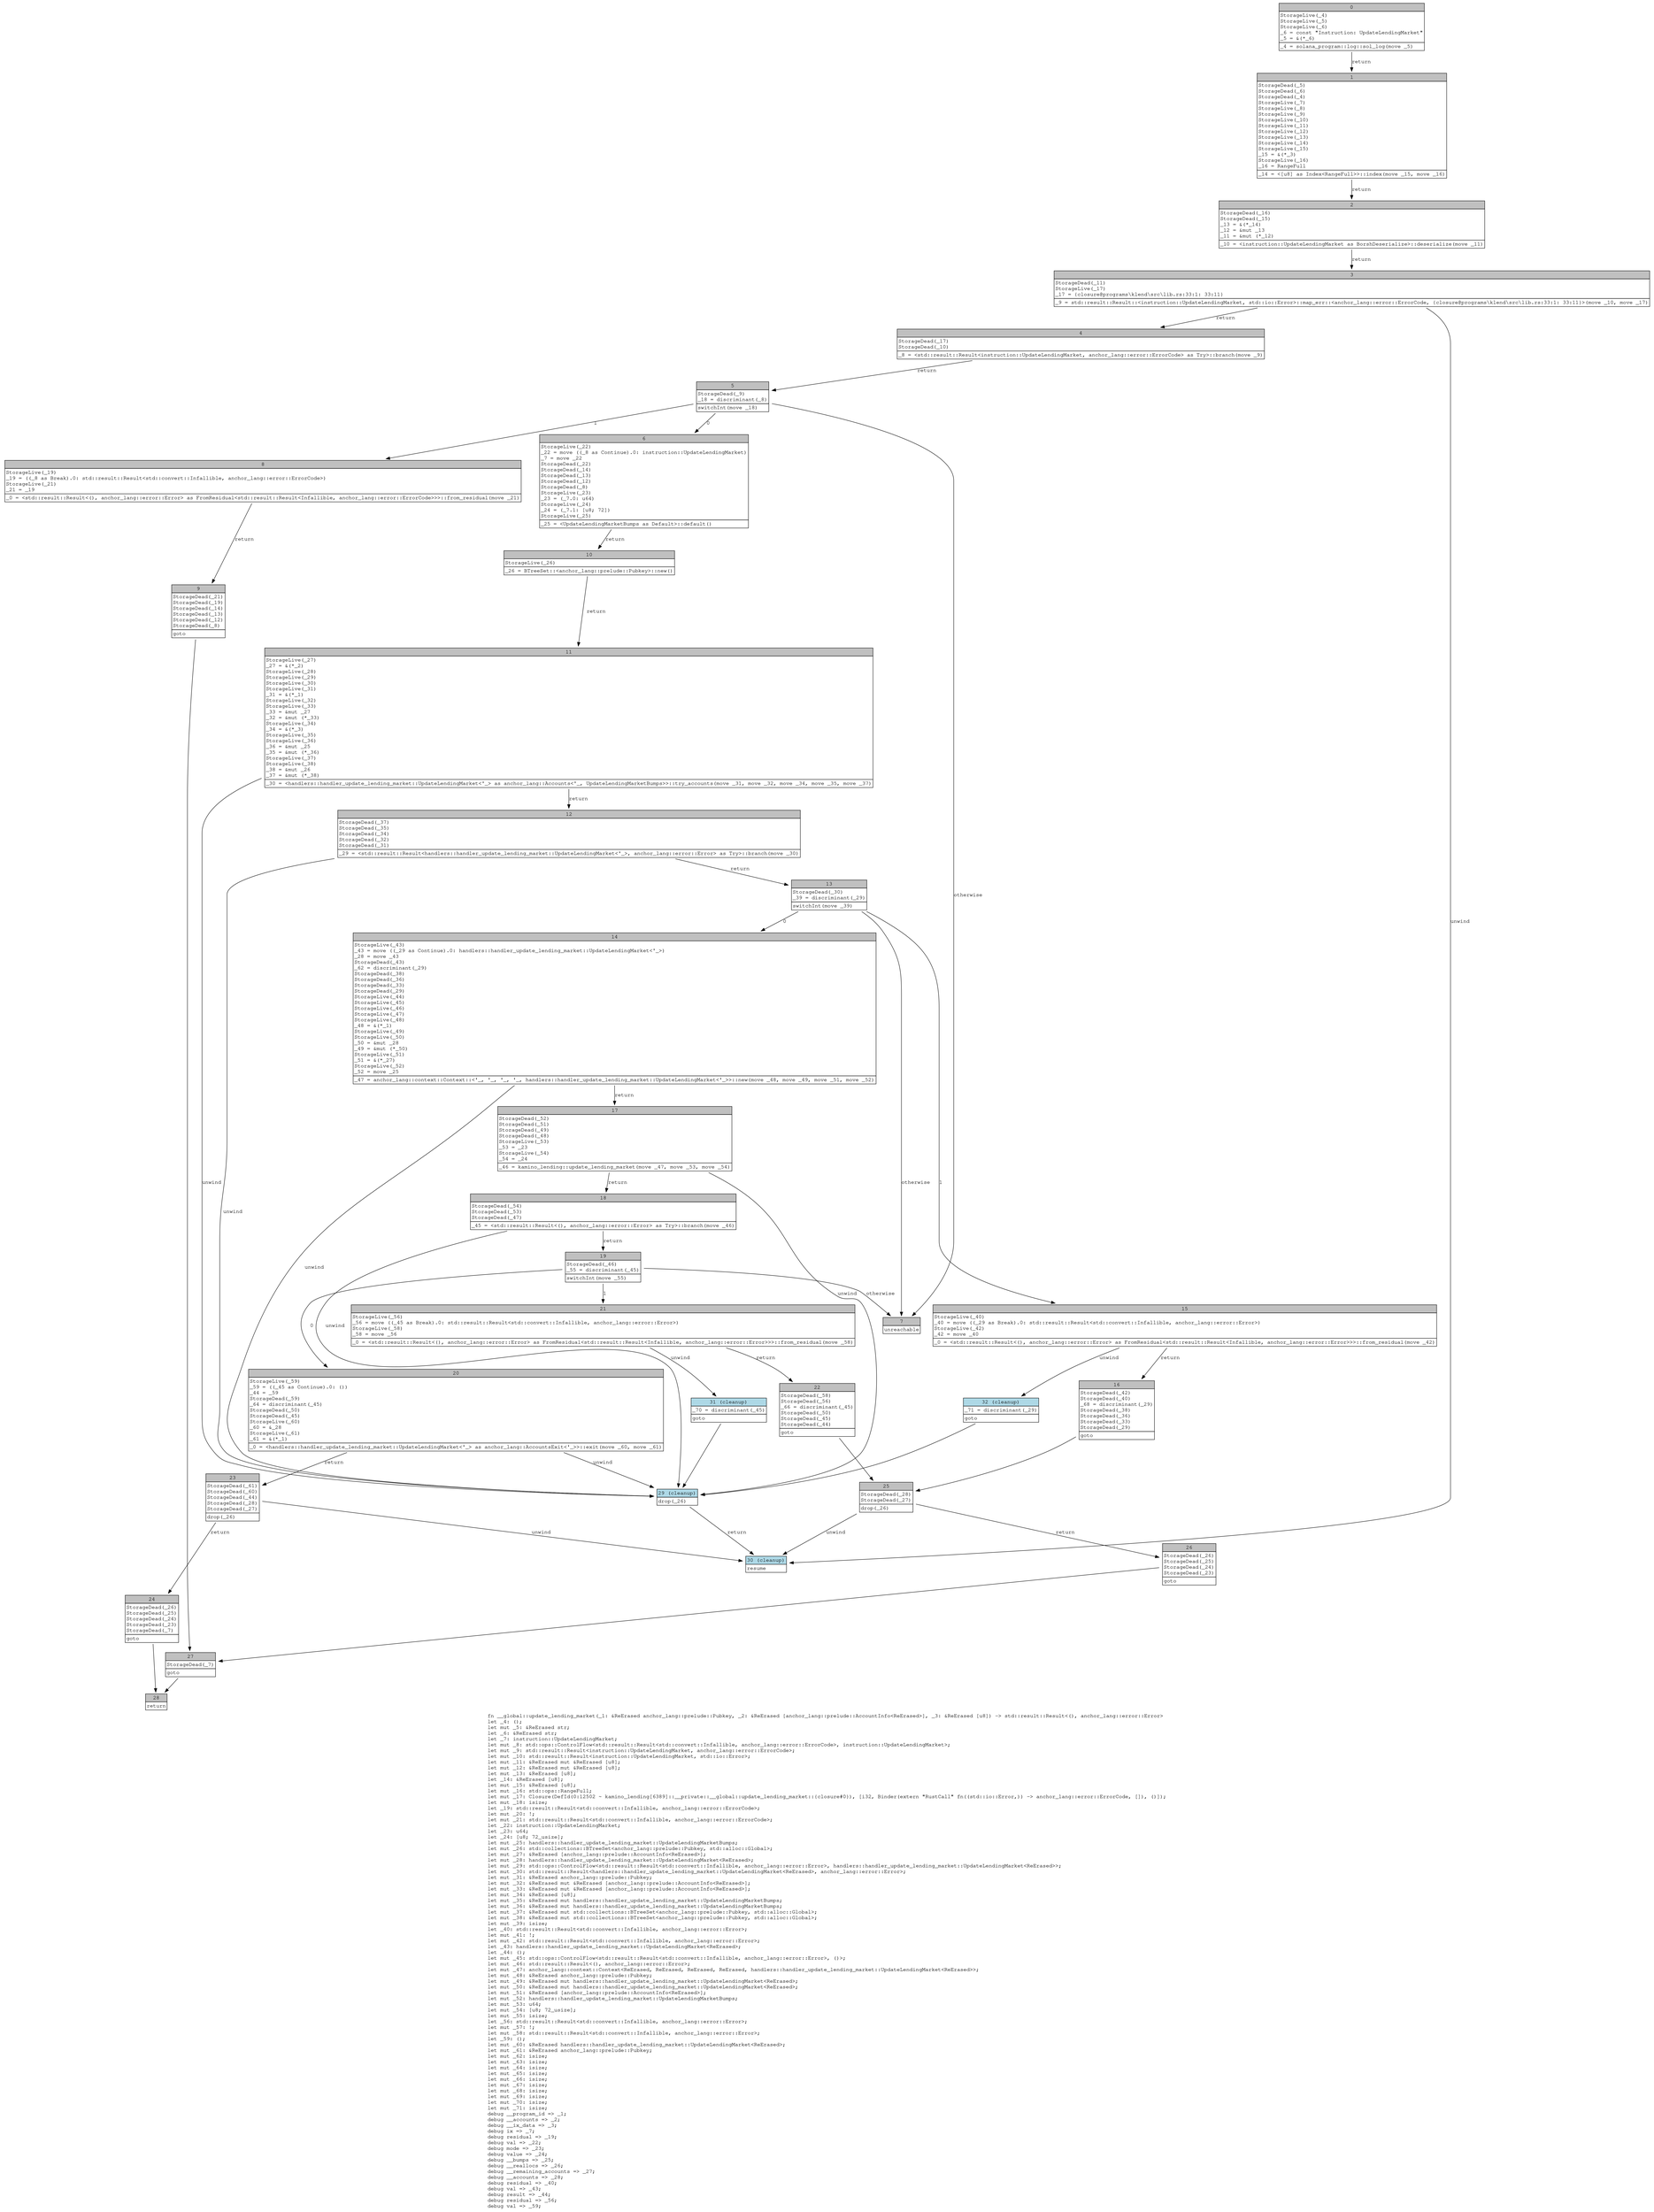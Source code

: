 digraph Mir_0_12500 {
    graph [fontname="Courier, monospace"];
    node [fontname="Courier, monospace"];
    edge [fontname="Courier, monospace"];
    label=<fn __global::update_lending_market(_1: &amp;ReErased anchor_lang::prelude::Pubkey, _2: &amp;ReErased [anchor_lang::prelude::AccountInfo&lt;ReErased&gt;], _3: &amp;ReErased [u8]) -&gt; std::result::Result&lt;(), anchor_lang::error::Error&gt;<br align="left"/>let _4: ();<br align="left"/>let mut _5: &amp;ReErased str;<br align="left"/>let _6: &amp;ReErased str;<br align="left"/>let _7: instruction::UpdateLendingMarket;<br align="left"/>let mut _8: std::ops::ControlFlow&lt;std::result::Result&lt;std::convert::Infallible, anchor_lang::error::ErrorCode&gt;, instruction::UpdateLendingMarket&gt;;<br align="left"/>let mut _9: std::result::Result&lt;instruction::UpdateLendingMarket, anchor_lang::error::ErrorCode&gt;;<br align="left"/>let mut _10: std::result::Result&lt;instruction::UpdateLendingMarket, std::io::Error&gt;;<br align="left"/>let mut _11: &amp;ReErased mut &amp;ReErased [u8];<br align="left"/>let mut _12: &amp;ReErased mut &amp;ReErased [u8];<br align="left"/>let mut _13: &amp;ReErased [u8];<br align="left"/>let _14: &amp;ReErased [u8];<br align="left"/>let mut _15: &amp;ReErased [u8];<br align="left"/>let mut _16: std::ops::RangeFull;<br align="left"/>let mut _17: Closure(DefId(0:12502 ~ kamino_lending[6389]::__private::__global::update_lending_market::{closure#0}), [i32, Binder(extern &quot;RustCall&quot; fn((std::io::Error,)) -&gt; anchor_lang::error::ErrorCode, []), ()]);<br align="left"/>let mut _18: isize;<br align="left"/>let _19: std::result::Result&lt;std::convert::Infallible, anchor_lang::error::ErrorCode&gt;;<br align="left"/>let mut _20: !;<br align="left"/>let mut _21: std::result::Result&lt;std::convert::Infallible, anchor_lang::error::ErrorCode&gt;;<br align="left"/>let _22: instruction::UpdateLendingMarket;<br align="left"/>let _23: u64;<br align="left"/>let _24: [u8; 72_usize];<br align="left"/>let mut _25: handlers::handler_update_lending_market::UpdateLendingMarketBumps;<br align="left"/>let mut _26: std::collections::BTreeSet&lt;anchor_lang::prelude::Pubkey, std::alloc::Global&gt;;<br align="left"/>let mut _27: &amp;ReErased [anchor_lang::prelude::AccountInfo&lt;ReErased&gt;];<br align="left"/>let mut _28: handlers::handler_update_lending_market::UpdateLendingMarket&lt;ReErased&gt;;<br align="left"/>let mut _29: std::ops::ControlFlow&lt;std::result::Result&lt;std::convert::Infallible, anchor_lang::error::Error&gt;, handlers::handler_update_lending_market::UpdateLendingMarket&lt;ReErased&gt;&gt;;<br align="left"/>let mut _30: std::result::Result&lt;handlers::handler_update_lending_market::UpdateLendingMarket&lt;ReErased&gt;, anchor_lang::error::Error&gt;;<br align="left"/>let mut _31: &amp;ReErased anchor_lang::prelude::Pubkey;<br align="left"/>let mut _32: &amp;ReErased mut &amp;ReErased [anchor_lang::prelude::AccountInfo&lt;ReErased&gt;];<br align="left"/>let mut _33: &amp;ReErased mut &amp;ReErased [anchor_lang::prelude::AccountInfo&lt;ReErased&gt;];<br align="left"/>let mut _34: &amp;ReErased [u8];<br align="left"/>let mut _35: &amp;ReErased mut handlers::handler_update_lending_market::UpdateLendingMarketBumps;<br align="left"/>let mut _36: &amp;ReErased mut handlers::handler_update_lending_market::UpdateLendingMarketBumps;<br align="left"/>let mut _37: &amp;ReErased mut std::collections::BTreeSet&lt;anchor_lang::prelude::Pubkey, std::alloc::Global&gt;;<br align="left"/>let mut _38: &amp;ReErased mut std::collections::BTreeSet&lt;anchor_lang::prelude::Pubkey, std::alloc::Global&gt;;<br align="left"/>let mut _39: isize;<br align="left"/>let _40: std::result::Result&lt;std::convert::Infallible, anchor_lang::error::Error&gt;;<br align="left"/>let mut _41: !;<br align="left"/>let mut _42: std::result::Result&lt;std::convert::Infallible, anchor_lang::error::Error&gt;;<br align="left"/>let _43: handlers::handler_update_lending_market::UpdateLendingMarket&lt;ReErased&gt;;<br align="left"/>let _44: ();<br align="left"/>let mut _45: std::ops::ControlFlow&lt;std::result::Result&lt;std::convert::Infallible, anchor_lang::error::Error&gt;, ()&gt;;<br align="left"/>let mut _46: std::result::Result&lt;(), anchor_lang::error::Error&gt;;<br align="left"/>let mut _47: anchor_lang::context::Context&lt;ReErased, ReErased, ReErased, ReErased, handlers::handler_update_lending_market::UpdateLendingMarket&lt;ReErased&gt;&gt;;<br align="left"/>let mut _48: &amp;ReErased anchor_lang::prelude::Pubkey;<br align="left"/>let mut _49: &amp;ReErased mut handlers::handler_update_lending_market::UpdateLendingMarket&lt;ReErased&gt;;<br align="left"/>let mut _50: &amp;ReErased mut handlers::handler_update_lending_market::UpdateLendingMarket&lt;ReErased&gt;;<br align="left"/>let mut _51: &amp;ReErased [anchor_lang::prelude::AccountInfo&lt;ReErased&gt;];<br align="left"/>let mut _52: handlers::handler_update_lending_market::UpdateLendingMarketBumps;<br align="left"/>let mut _53: u64;<br align="left"/>let mut _54: [u8; 72_usize];<br align="left"/>let mut _55: isize;<br align="left"/>let _56: std::result::Result&lt;std::convert::Infallible, anchor_lang::error::Error&gt;;<br align="left"/>let mut _57: !;<br align="left"/>let mut _58: std::result::Result&lt;std::convert::Infallible, anchor_lang::error::Error&gt;;<br align="left"/>let _59: ();<br align="left"/>let mut _60: &amp;ReErased handlers::handler_update_lending_market::UpdateLendingMarket&lt;ReErased&gt;;<br align="left"/>let mut _61: &amp;ReErased anchor_lang::prelude::Pubkey;<br align="left"/>let mut _62: isize;<br align="left"/>let mut _63: isize;<br align="left"/>let mut _64: isize;<br align="left"/>let mut _65: isize;<br align="left"/>let mut _66: isize;<br align="left"/>let mut _67: isize;<br align="left"/>let mut _68: isize;<br align="left"/>let mut _69: isize;<br align="left"/>let mut _70: isize;<br align="left"/>let mut _71: isize;<br align="left"/>debug __program_id =&gt; _1;<br align="left"/>debug __accounts =&gt; _2;<br align="left"/>debug __ix_data =&gt; _3;<br align="left"/>debug ix =&gt; _7;<br align="left"/>debug residual =&gt; _19;<br align="left"/>debug val =&gt; _22;<br align="left"/>debug mode =&gt; _23;<br align="left"/>debug value =&gt; _24;<br align="left"/>debug __bumps =&gt; _25;<br align="left"/>debug __reallocs =&gt; _26;<br align="left"/>debug __remaining_accounts =&gt; _27;<br align="left"/>debug __accounts =&gt; _28;<br align="left"/>debug residual =&gt; _40;<br align="left"/>debug val =&gt; _43;<br align="left"/>debug result =&gt; _44;<br align="left"/>debug residual =&gt; _56;<br align="left"/>debug val =&gt; _59;<br align="left"/>>;
    bb0__0_12500 [shape="none", label=<<table border="0" cellborder="1" cellspacing="0"><tr><td bgcolor="gray" align="center" colspan="1">0</td></tr><tr><td align="left" balign="left">StorageLive(_4)<br/>StorageLive(_5)<br/>StorageLive(_6)<br/>_6 = const &quot;Instruction: UpdateLendingMarket&quot;<br/>_5 = &amp;(*_6)<br/></td></tr><tr><td align="left">_4 = solana_program::log::sol_log(move _5)</td></tr></table>>];
    bb1__0_12500 [shape="none", label=<<table border="0" cellborder="1" cellspacing="0"><tr><td bgcolor="gray" align="center" colspan="1">1</td></tr><tr><td align="left" balign="left">StorageDead(_5)<br/>StorageDead(_6)<br/>StorageDead(_4)<br/>StorageLive(_7)<br/>StorageLive(_8)<br/>StorageLive(_9)<br/>StorageLive(_10)<br/>StorageLive(_11)<br/>StorageLive(_12)<br/>StorageLive(_13)<br/>StorageLive(_14)<br/>StorageLive(_15)<br/>_15 = &amp;(*_3)<br/>StorageLive(_16)<br/>_16 = RangeFull<br/></td></tr><tr><td align="left">_14 = &lt;[u8] as Index&lt;RangeFull&gt;&gt;::index(move _15, move _16)</td></tr></table>>];
    bb2__0_12500 [shape="none", label=<<table border="0" cellborder="1" cellspacing="0"><tr><td bgcolor="gray" align="center" colspan="1">2</td></tr><tr><td align="left" balign="left">StorageDead(_16)<br/>StorageDead(_15)<br/>_13 = &amp;(*_14)<br/>_12 = &amp;mut _13<br/>_11 = &amp;mut (*_12)<br/></td></tr><tr><td align="left">_10 = &lt;instruction::UpdateLendingMarket as BorshDeserialize&gt;::deserialize(move _11)</td></tr></table>>];
    bb3__0_12500 [shape="none", label=<<table border="0" cellborder="1" cellspacing="0"><tr><td bgcolor="gray" align="center" colspan="1">3</td></tr><tr><td align="left" balign="left">StorageDead(_11)<br/>StorageLive(_17)<br/>_17 = {closure@programs\klend\src\lib.rs:33:1: 33:11}<br/></td></tr><tr><td align="left">_9 = std::result::Result::&lt;instruction::UpdateLendingMarket, std::io::Error&gt;::map_err::&lt;anchor_lang::error::ErrorCode, {closure@programs\klend\src\lib.rs:33:1: 33:11}&gt;(move _10, move _17)</td></tr></table>>];
    bb4__0_12500 [shape="none", label=<<table border="0" cellborder="1" cellspacing="0"><tr><td bgcolor="gray" align="center" colspan="1">4</td></tr><tr><td align="left" balign="left">StorageDead(_17)<br/>StorageDead(_10)<br/></td></tr><tr><td align="left">_8 = &lt;std::result::Result&lt;instruction::UpdateLendingMarket, anchor_lang::error::ErrorCode&gt; as Try&gt;::branch(move _9)</td></tr></table>>];
    bb5__0_12500 [shape="none", label=<<table border="0" cellborder="1" cellspacing="0"><tr><td bgcolor="gray" align="center" colspan="1">5</td></tr><tr><td align="left" balign="left">StorageDead(_9)<br/>_18 = discriminant(_8)<br/></td></tr><tr><td align="left">switchInt(move _18)</td></tr></table>>];
    bb6__0_12500 [shape="none", label=<<table border="0" cellborder="1" cellspacing="0"><tr><td bgcolor="gray" align="center" colspan="1">6</td></tr><tr><td align="left" balign="left">StorageLive(_22)<br/>_22 = move ((_8 as Continue).0: instruction::UpdateLendingMarket)<br/>_7 = move _22<br/>StorageDead(_22)<br/>StorageDead(_14)<br/>StorageDead(_13)<br/>StorageDead(_12)<br/>StorageDead(_8)<br/>StorageLive(_23)<br/>_23 = (_7.0: u64)<br/>StorageLive(_24)<br/>_24 = (_7.1: [u8; 72])<br/>StorageLive(_25)<br/></td></tr><tr><td align="left">_25 = &lt;UpdateLendingMarketBumps as Default&gt;::default()</td></tr></table>>];
    bb7__0_12500 [shape="none", label=<<table border="0" cellborder="1" cellspacing="0"><tr><td bgcolor="gray" align="center" colspan="1">7</td></tr><tr><td align="left">unreachable</td></tr></table>>];
    bb8__0_12500 [shape="none", label=<<table border="0" cellborder="1" cellspacing="0"><tr><td bgcolor="gray" align="center" colspan="1">8</td></tr><tr><td align="left" balign="left">StorageLive(_19)<br/>_19 = ((_8 as Break).0: std::result::Result&lt;std::convert::Infallible, anchor_lang::error::ErrorCode&gt;)<br/>StorageLive(_21)<br/>_21 = _19<br/></td></tr><tr><td align="left">_0 = &lt;std::result::Result&lt;(), anchor_lang::error::Error&gt; as FromResidual&lt;std::result::Result&lt;Infallible, anchor_lang::error::ErrorCode&gt;&gt;&gt;::from_residual(move _21)</td></tr></table>>];
    bb9__0_12500 [shape="none", label=<<table border="0" cellborder="1" cellspacing="0"><tr><td bgcolor="gray" align="center" colspan="1">9</td></tr><tr><td align="left" balign="left">StorageDead(_21)<br/>StorageDead(_19)<br/>StorageDead(_14)<br/>StorageDead(_13)<br/>StorageDead(_12)<br/>StorageDead(_8)<br/></td></tr><tr><td align="left">goto</td></tr></table>>];
    bb10__0_12500 [shape="none", label=<<table border="0" cellborder="1" cellspacing="0"><tr><td bgcolor="gray" align="center" colspan="1">10</td></tr><tr><td align="left" balign="left">StorageLive(_26)<br/></td></tr><tr><td align="left">_26 = BTreeSet::&lt;anchor_lang::prelude::Pubkey&gt;::new()</td></tr></table>>];
    bb11__0_12500 [shape="none", label=<<table border="0" cellborder="1" cellspacing="0"><tr><td bgcolor="gray" align="center" colspan="1">11</td></tr><tr><td align="left" balign="left">StorageLive(_27)<br/>_27 = &amp;(*_2)<br/>StorageLive(_28)<br/>StorageLive(_29)<br/>StorageLive(_30)<br/>StorageLive(_31)<br/>_31 = &amp;(*_1)<br/>StorageLive(_32)<br/>StorageLive(_33)<br/>_33 = &amp;mut _27<br/>_32 = &amp;mut (*_33)<br/>StorageLive(_34)<br/>_34 = &amp;(*_3)<br/>StorageLive(_35)<br/>StorageLive(_36)<br/>_36 = &amp;mut _25<br/>_35 = &amp;mut (*_36)<br/>StorageLive(_37)<br/>StorageLive(_38)<br/>_38 = &amp;mut _26<br/>_37 = &amp;mut (*_38)<br/></td></tr><tr><td align="left">_30 = &lt;handlers::handler_update_lending_market::UpdateLendingMarket&lt;'_&gt; as anchor_lang::Accounts&lt;'_, UpdateLendingMarketBumps&gt;&gt;::try_accounts(move _31, move _32, move _34, move _35, move _37)</td></tr></table>>];
    bb12__0_12500 [shape="none", label=<<table border="0" cellborder="1" cellspacing="0"><tr><td bgcolor="gray" align="center" colspan="1">12</td></tr><tr><td align="left" balign="left">StorageDead(_37)<br/>StorageDead(_35)<br/>StorageDead(_34)<br/>StorageDead(_32)<br/>StorageDead(_31)<br/></td></tr><tr><td align="left">_29 = &lt;std::result::Result&lt;handlers::handler_update_lending_market::UpdateLendingMarket&lt;'_&gt;, anchor_lang::error::Error&gt; as Try&gt;::branch(move _30)</td></tr></table>>];
    bb13__0_12500 [shape="none", label=<<table border="0" cellborder="1" cellspacing="0"><tr><td bgcolor="gray" align="center" colspan="1">13</td></tr><tr><td align="left" balign="left">StorageDead(_30)<br/>_39 = discriminant(_29)<br/></td></tr><tr><td align="left">switchInt(move _39)</td></tr></table>>];
    bb14__0_12500 [shape="none", label=<<table border="0" cellborder="1" cellspacing="0"><tr><td bgcolor="gray" align="center" colspan="1">14</td></tr><tr><td align="left" balign="left">StorageLive(_43)<br/>_43 = move ((_29 as Continue).0: handlers::handler_update_lending_market::UpdateLendingMarket&lt;'_&gt;)<br/>_28 = move _43<br/>StorageDead(_43)<br/>_62 = discriminant(_29)<br/>StorageDead(_38)<br/>StorageDead(_36)<br/>StorageDead(_33)<br/>StorageDead(_29)<br/>StorageLive(_44)<br/>StorageLive(_45)<br/>StorageLive(_46)<br/>StorageLive(_47)<br/>StorageLive(_48)<br/>_48 = &amp;(*_1)<br/>StorageLive(_49)<br/>StorageLive(_50)<br/>_50 = &amp;mut _28<br/>_49 = &amp;mut (*_50)<br/>StorageLive(_51)<br/>_51 = &amp;(*_27)<br/>StorageLive(_52)<br/>_52 = move _25<br/></td></tr><tr><td align="left">_47 = anchor_lang::context::Context::&lt;'_, '_, '_, '_, handlers::handler_update_lending_market::UpdateLendingMarket&lt;'_&gt;&gt;::new(move _48, move _49, move _51, move _52)</td></tr></table>>];
    bb15__0_12500 [shape="none", label=<<table border="0" cellborder="1" cellspacing="0"><tr><td bgcolor="gray" align="center" colspan="1">15</td></tr><tr><td align="left" balign="left">StorageLive(_40)<br/>_40 = move ((_29 as Break).0: std::result::Result&lt;std::convert::Infallible, anchor_lang::error::Error&gt;)<br/>StorageLive(_42)<br/>_42 = move _40<br/></td></tr><tr><td align="left">_0 = &lt;std::result::Result&lt;(), anchor_lang::error::Error&gt; as FromResidual&lt;std::result::Result&lt;Infallible, anchor_lang::error::Error&gt;&gt;&gt;::from_residual(move _42)</td></tr></table>>];
    bb16__0_12500 [shape="none", label=<<table border="0" cellborder="1" cellspacing="0"><tr><td bgcolor="gray" align="center" colspan="1">16</td></tr><tr><td align="left" balign="left">StorageDead(_42)<br/>StorageDead(_40)<br/>_68 = discriminant(_29)<br/>StorageDead(_38)<br/>StorageDead(_36)<br/>StorageDead(_33)<br/>StorageDead(_29)<br/></td></tr><tr><td align="left">goto</td></tr></table>>];
    bb17__0_12500 [shape="none", label=<<table border="0" cellborder="1" cellspacing="0"><tr><td bgcolor="gray" align="center" colspan="1">17</td></tr><tr><td align="left" balign="left">StorageDead(_52)<br/>StorageDead(_51)<br/>StorageDead(_49)<br/>StorageDead(_48)<br/>StorageLive(_53)<br/>_53 = _23<br/>StorageLive(_54)<br/>_54 = _24<br/></td></tr><tr><td align="left">_46 = kamino_lending::update_lending_market(move _47, move _53, move _54)</td></tr></table>>];
    bb18__0_12500 [shape="none", label=<<table border="0" cellborder="1" cellspacing="0"><tr><td bgcolor="gray" align="center" colspan="1">18</td></tr><tr><td align="left" balign="left">StorageDead(_54)<br/>StorageDead(_53)<br/>StorageDead(_47)<br/></td></tr><tr><td align="left">_45 = &lt;std::result::Result&lt;(), anchor_lang::error::Error&gt; as Try&gt;::branch(move _46)</td></tr></table>>];
    bb19__0_12500 [shape="none", label=<<table border="0" cellborder="1" cellspacing="0"><tr><td bgcolor="gray" align="center" colspan="1">19</td></tr><tr><td align="left" balign="left">StorageDead(_46)<br/>_55 = discriminant(_45)<br/></td></tr><tr><td align="left">switchInt(move _55)</td></tr></table>>];
    bb20__0_12500 [shape="none", label=<<table border="0" cellborder="1" cellspacing="0"><tr><td bgcolor="gray" align="center" colspan="1">20</td></tr><tr><td align="left" balign="left">StorageLive(_59)<br/>_59 = ((_45 as Continue).0: ())<br/>_44 = _59<br/>StorageDead(_59)<br/>_64 = discriminant(_45)<br/>StorageDead(_50)<br/>StorageDead(_45)<br/>StorageLive(_60)<br/>_60 = &amp;_28<br/>StorageLive(_61)<br/>_61 = &amp;(*_1)<br/></td></tr><tr><td align="left">_0 = &lt;handlers::handler_update_lending_market::UpdateLendingMarket&lt;'_&gt; as anchor_lang::AccountsExit&lt;'_&gt;&gt;::exit(move _60, move _61)</td></tr></table>>];
    bb21__0_12500 [shape="none", label=<<table border="0" cellborder="1" cellspacing="0"><tr><td bgcolor="gray" align="center" colspan="1">21</td></tr><tr><td align="left" balign="left">StorageLive(_56)<br/>_56 = move ((_45 as Break).0: std::result::Result&lt;std::convert::Infallible, anchor_lang::error::Error&gt;)<br/>StorageLive(_58)<br/>_58 = move _56<br/></td></tr><tr><td align="left">_0 = &lt;std::result::Result&lt;(), anchor_lang::error::Error&gt; as FromResidual&lt;std::result::Result&lt;Infallible, anchor_lang::error::Error&gt;&gt;&gt;::from_residual(move _58)</td></tr></table>>];
    bb22__0_12500 [shape="none", label=<<table border="0" cellborder="1" cellspacing="0"><tr><td bgcolor="gray" align="center" colspan="1">22</td></tr><tr><td align="left" balign="left">StorageDead(_58)<br/>StorageDead(_56)<br/>_66 = discriminant(_45)<br/>StorageDead(_50)<br/>StorageDead(_45)<br/>StorageDead(_44)<br/></td></tr><tr><td align="left">goto</td></tr></table>>];
    bb23__0_12500 [shape="none", label=<<table border="0" cellborder="1" cellspacing="0"><tr><td bgcolor="gray" align="center" colspan="1">23</td></tr><tr><td align="left" balign="left">StorageDead(_61)<br/>StorageDead(_60)<br/>StorageDead(_44)<br/>StorageDead(_28)<br/>StorageDead(_27)<br/></td></tr><tr><td align="left">drop(_26)</td></tr></table>>];
    bb24__0_12500 [shape="none", label=<<table border="0" cellborder="1" cellspacing="0"><tr><td bgcolor="gray" align="center" colspan="1">24</td></tr><tr><td align="left" balign="left">StorageDead(_26)<br/>StorageDead(_25)<br/>StorageDead(_24)<br/>StorageDead(_23)<br/>StorageDead(_7)<br/></td></tr><tr><td align="left">goto</td></tr></table>>];
    bb25__0_12500 [shape="none", label=<<table border="0" cellborder="1" cellspacing="0"><tr><td bgcolor="gray" align="center" colspan="1">25</td></tr><tr><td align="left" balign="left">StorageDead(_28)<br/>StorageDead(_27)<br/></td></tr><tr><td align="left">drop(_26)</td></tr></table>>];
    bb26__0_12500 [shape="none", label=<<table border="0" cellborder="1" cellspacing="0"><tr><td bgcolor="gray" align="center" colspan="1">26</td></tr><tr><td align="left" balign="left">StorageDead(_26)<br/>StorageDead(_25)<br/>StorageDead(_24)<br/>StorageDead(_23)<br/></td></tr><tr><td align="left">goto</td></tr></table>>];
    bb27__0_12500 [shape="none", label=<<table border="0" cellborder="1" cellspacing="0"><tr><td bgcolor="gray" align="center" colspan="1">27</td></tr><tr><td align="left" balign="left">StorageDead(_7)<br/></td></tr><tr><td align="left">goto</td></tr></table>>];
    bb28__0_12500 [shape="none", label=<<table border="0" cellborder="1" cellspacing="0"><tr><td bgcolor="gray" align="center" colspan="1">28</td></tr><tr><td align="left">return</td></tr></table>>];
    bb29__0_12500 [shape="none", label=<<table border="0" cellborder="1" cellspacing="0"><tr><td bgcolor="lightblue" align="center" colspan="1">29 (cleanup)</td></tr><tr><td align="left">drop(_26)</td></tr></table>>];
    bb30__0_12500 [shape="none", label=<<table border="0" cellborder="1" cellspacing="0"><tr><td bgcolor="lightblue" align="center" colspan="1">30 (cleanup)</td></tr><tr><td align="left">resume</td></tr></table>>];
    bb31__0_12500 [shape="none", label=<<table border="0" cellborder="1" cellspacing="0"><tr><td bgcolor="lightblue" align="center" colspan="1">31 (cleanup)</td></tr><tr><td align="left" balign="left">_70 = discriminant(_45)<br/></td></tr><tr><td align="left">goto</td></tr></table>>];
    bb32__0_12500 [shape="none", label=<<table border="0" cellborder="1" cellspacing="0"><tr><td bgcolor="lightblue" align="center" colspan="1">32 (cleanup)</td></tr><tr><td align="left" balign="left">_71 = discriminant(_29)<br/></td></tr><tr><td align="left">goto</td></tr></table>>];
    bb0__0_12500 -> bb1__0_12500 [label="return"];
    bb1__0_12500 -> bb2__0_12500 [label="return"];
    bb2__0_12500 -> bb3__0_12500 [label="return"];
    bb3__0_12500 -> bb4__0_12500 [label="return"];
    bb3__0_12500 -> bb30__0_12500 [label="unwind"];
    bb4__0_12500 -> bb5__0_12500 [label="return"];
    bb5__0_12500 -> bb6__0_12500 [label="0"];
    bb5__0_12500 -> bb8__0_12500 [label="1"];
    bb5__0_12500 -> bb7__0_12500 [label="otherwise"];
    bb6__0_12500 -> bb10__0_12500 [label="return"];
    bb8__0_12500 -> bb9__0_12500 [label="return"];
    bb9__0_12500 -> bb27__0_12500 [label=""];
    bb10__0_12500 -> bb11__0_12500 [label="return"];
    bb11__0_12500 -> bb12__0_12500 [label="return"];
    bb11__0_12500 -> bb29__0_12500 [label="unwind"];
    bb12__0_12500 -> bb13__0_12500 [label="return"];
    bb12__0_12500 -> bb29__0_12500 [label="unwind"];
    bb13__0_12500 -> bb14__0_12500 [label="0"];
    bb13__0_12500 -> bb15__0_12500 [label="1"];
    bb13__0_12500 -> bb7__0_12500 [label="otherwise"];
    bb14__0_12500 -> bb17__0_12500 [label="return"];
    bb14__0_12500 -> bb29__0_12500 [label="unwind"];
    bb15__0_12500 -> bb16__0_12500 [label="return"];
    bb15__0_12500 -> bb32__0_12500 [label="unwind"];
    bb16__0_12500 -> bb25__0_12500 [label=""];
    bb17__0_12500 -> bb18__0_12500 [label="return"];
    bb17__0_12500 -> bb29__0_12500 [label="unwind"];
    bb18__0_12500 -> bb19__0_12500 [label="return"];
    bb18__0_12500 -> bb29__0_12500 [label="unwind"];
    bb19__0_12500 -> bb20__0_12500 [label="0"];
    bb19__0_12500 -> bb21__0_12500 [label="1"];
    bb19__0_12500 -> bb7__0_12500 [label="otherwise"];
    bb20__0_12500 -> bb23__0_12500 [label="return"];
    bb20__0_12500 -> bb29__0_12500 [label="unwind"];
    bb21__0_12500 -> bb22__0_12500 [label="return"];
    bb21__0_12500 -> bb31__0_12500 [label="unwind"];
    bb22__0_12500 -> bb25__0_12500 [label=""];
    bb23__0_12500 -> bb24__0_12500 [label="return"];
    bb23__0_12500 -> bb30__0_12500 [label="unwind"];
    bb24__0_12500 -> bb28__0_12500 [label=""];
    bb25__0_12500 -> bb26__0_12500 [label="return"];
    bb25__0_12500 -> bb30__0_12500 [label="unwind"];
    bb26__0_12500 -> bb27__0_12500 [label=""];
    bb27__0_12500 -> bb28__0_12500 [label=""];
    bb29__0_12500 -> bb30__0_12500 [label="return"];
    bb31__0_12500 -> bb29__0_12500 [label=""];
    bb32__0_12500 -> bb29__0_12500 [label=""];
}
